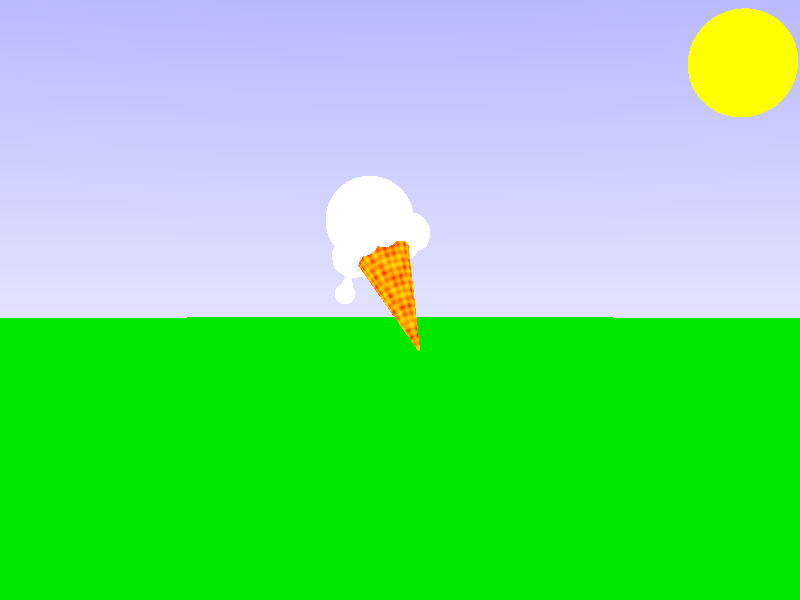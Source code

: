                                                      #include "colors.inc"  
#include "textures.inc"


#macro  Bounce_101( X )
 #if(X<1/2) (sin(pi*( X + 1/2)))
 #else      (sin(pi*(1-X + 1/2)))
 #end
#end //----------------------------
#declare Time = clock +0.00  ;
//---------------------------------





 light_source { 
  <25,28, -9>, White
 }    
 
 
 camera {
  angle    30
  location <0 , 0 ,-50.0>
  right    x*image_width/image_height
  look_at  <0 , 0, 0>
  rotate   <0,-360*(clock+0.10),0>  
  
  }  
  
   sphere {<0,0,0> 1 hollow
        texture{ pigment{
                gradient <0,1,0>
                color_map {
                    [0 color White*1]
                    [1 color Blue*3]
                        } 
                      }
                     }
                    scale 100 
                    translate <0,-25,0> 
                    }
   
   plane {  
         y,
         -1.7
         pigment { Green *.8} 
         } 
         
   
       
  
                        
             
 
      
      
   
    merge{
cone { 
    <0,-2,0>, 1 , <0,2,0>, 0
    //pigment { Red} 
    pigment{ quilted control0 1 control1 1
         scale 0.25 turbulence 0
         color_map{[0.0 color rgb <1,0,0>]
                   [0.7 color rgb <1,1,0>]
                   [1.0 color rgb <1,1,1>]
                  }//end of color_map (optionnal)
        } // end of pigment
        
    finish {ambient .4}
    rotate <180,0,0> 
    //translate <-3,-1,0>
    }                     
    
    
    
    
    

 
    sphere {   
   <0,3,0>, 1.5 
   
   pigment { White }  
   finish {ambient .4} 
   
 }  
    
    sphere {   
   <-.2,2,-.1>, .5 
   
   pigment { White }  
   finish {ambient .4} 
   translate <-1,0,.5>
 }  
 
 
     sphere {   
   <-1.2,2,1.03>, .5 
   
   pigment { White }  
   finish {ambient .4} 
   translate <.5,0,0>
 }  
 
 
 
 
 sphere {   
   <-1.4,2,-.3>, .5 
   
   pigment { White }  
   finish {ambient .4} 
   //translate <2,0,0>
 }  
 
 sphere {   
   <-1.6,2,-.8>, .5 
   
   pigment { White }  
   finish {ambient .4} 
   translate <0.5,0,0>
 }  
   
   sphere {   
   <-1.5,2,-1.1>, .5 
   
   pigment { White }  
   finish {ambient .4} 
   translate <1,0,0>
 }  
   sphere {   
   <-1.5,2,-1.2>, .5 
   
   pigment { White }  
   finish {ambient .4} 
   translate <1.5,0,0>
 }   
 
 sphere {   
   <-1.5,2,-1.2>, .5 
   
   pigment { White }  
   finish {ambient .4} 
   translate <2,0,0>
 } 
          
              
   
    sphere {   
   <-1.4,2,-.8>, .5 
   
   pigment { White }  
   finish {ambient .4} 
   translate <2.5,0,0>
 }             
   
   
   
    sphere {   
   <-3.4,2,-.1>, .5 
   
   pigment { White}  
   finish {ambient .4} 
   translate <4.8,0,0>
 }            
         
         
    sphere {   
   <-1,2,.5>, .5 
   
   pigment { White }  
   finish {ambient .4} 
   translate <2.5,0,0>
 } 
        
 
 sphere {   
   <-2,2,1>, .5 
   
   pigment { White }  
   finish {ambient .4} 
   translate <3,0,0>
 } 
 
 
    sphere {   
   <-2,2,1.2>, .5 
   
   pigment { White }  
   finish {ambient .4} 
   translate <2.5,0,0>
 } 
    
    
      sphere {   
   <-3,2,1.3>, .5 
   
   pigment { White }  
   finish {ambient .4} 
   translate <3,0,0>
 } 
   
    rotate <0,40,25>
  }  
  
      
      
      union{
    sphere {   
   <-2,-.8,-.5>, .35 
   
   pigment { White }  
   finish {ambient .4} 
   }
     
     
     cone { 
    <-2,-.9,-.5>, .3 , <-2,0.2,0>, 0
    pigment { White } 
    finish {ambient .4}
   
    }   
        
       rotate <0,-15,0> 
        translate <0.25, Bounce_101(Time)*(1-0.15)+0.15,0>
    }                
    
    
       
    sphere {   
   <1.5,11,25>, 2.5 
   
   pigment { Yellow }  
   finish {brilliance  -.5}   
   }    